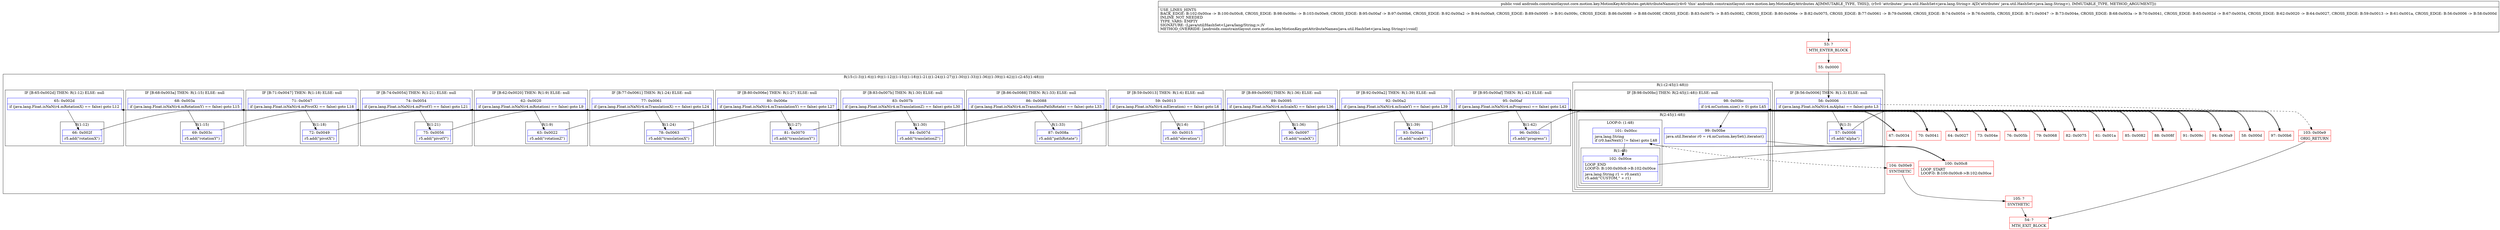 digraph "CFG forandroidx.constraintlayout.core.motion.key.MotionKeyAttributes.getAttributeNames(Ljava\/util\/HashSet;)V" {
subgraph cluster_Region_510514552 {
label = "R(15:(1:3)|(1:6)|(1:9)|(1:12)|(1:15)|(1:18)|(1:21)|(1:24)|(1:27)|(1:30)|(1:33)|(1:36)|(1:39)|(1:42)|(1:(2:45|(1:48))))";
node [shape=record,color=blue];
subgraph cluster_IfRegion_1810051087 {
label = "IF [B:56:0x0006] THEN: R(1:3) ELSE: null";
node [shape=record,color=blue];
Node_56 [shape=record,label="{56\:\ 0x0006|if (java.lang.Float.isNaN(r4.mAlpha) == false) goto L3\l}"];
subgraph cluster_Region_1551749505 {
label = "R(1:3)";
node [shape=record,color=blue];
Node_57 [shape=record,label="{57\:\ 0x0008|r5.add(\"alpha\")\l}"];
}
}
subgraph cluster_IfRegion_1335710936 {
label = "IF [B:59:0x0013] THEN: R(1:6) ELSE: null";
node [shape=record,color=blue];
Node_59 [shape=record,label="{59\:\ 0x0013|if (java.lang.Float.isNaN(r4.mElevation) == false) goto L6\l}"];
subgraph cluster_Region_1059823174 {
label = "R(1:6)";
node [shape=record,color=blue];
Node_60 [shape=record,label="{60\:\ 0x0015|r5.add(\"elevation\")\l}"];
}
}
subgraph cluster_IfRegion_1304077028 {
label = "IF [B:62:0x0020] THEN: R(1:9) ELSE: null";
node [shape=record,color=blue];
Node_62 [shape=record,label="{62\:\ 0x0020|if (java.lang.Float.isNaN(r4.mRotation) == false) goto L9\l}"];
subgraph cluster_Region_2147058443 {
label = "R(1:9)";
node [shape=record,color=blue];
Node_63 [shape=record,label="{63\:\ 0x0022|r5.add(\"rotationZ\")\l}"];
}
}
subgraph cluster_IfRegion_1525101496 {
label = "IF [B:65:0x002d] THEN: R(1:12) ELSE: null";
node [shape=record,color=blue];
Node_65 [shape=record,label="{65\:\ 0x002d|if (java.lang.Float.isNaN(r4.mRotationX) == false) goto L12\l}"];
subgraph cluster_Region_970809100 {
label = "R(1:12)";
node [shape=record,color=blue];
Node_66 [shape=record,label="{66\:\ 0x002f|r5.add(\"rotationX\")\l}"];
}
}
subgraph cluster_IfRegion_568883025 {
label = "IF [B:68:0x003a] THEN: R(1:15) ELSE: null";
node [shape=record,color=blue];
Node_68 [shape=record,label="{68\:\ 0x003a|if (java.lang.Float.isNaN(r4.mRotationY) == false) goto L15\l}"];
subgraph cluster_Region_305813948 {
label = "R(1:15)";
node [shape=record,color=blue];
Node_69 [shape=record,label="{69\:\ 0x003c|r5.add(\"rotationY\")\l}"];
}
}
subgraph cluster_IfRegion_1906557616 {
label = "IF [B:71:0x0047] THEN: R(1:18) ELSE: null";
node [shape=record,color=blue];
Node_71 [shape=record,label="{71\:\ 0x0047|if (java.lang.Float.isNaN(r4.mPivotX) == false) goto L18\l}"];
subgraph cluster_Region_576050871 {
label = "R(1:18)";
node [shape=record,color=blue];
Node_72 [shape=record,label="{72\:\ 0x0049|r5.add(\"pivotX\")\l}"];
}
}
subgraph cluster_IfRegion_1088778067 {
label = "IF [B:74:0x0054] THEN: R(1:21) ELSE: null";
node [shape=record,color=blue];
Node_74 [shape=record,label="{74\:\ 0x0054|if (java.lang.Float.isNaN(r4.mPivotY) == false) goto L21\l}"];
subgraph cluster_Region_5384522 {
label = "R(1:21)";
node [shape=record,color=blue];
Node_75 [shape=record,label="{75\:\ 0x0056|r5.add(\"pivotY\")\l}"];
}
}
subgraph cluster_IfRegion_1871437234 {
label = "IF [B:77:0x0061] THEN: R(1:24) ELSE: null";
node [shape=record,color=blue];
Node_77 [shape=record,label="{77\:\ 0x0061|if (java.lang.Float.isNaN(r4.mTranslationX) == false) goto L24\l}"];
subgraph cluster_Region_1667718810 {
label = "R(1:24)";
node [shape=record,color=blue];
Node_78 [shape=record,label="{78\:\ 0x0063|r5.add(\"translationX\")\l}"];
}
}
subgraph cluster_IfRegion_143866450 {
label = "IF [B:80:0x006e] THEN: R(1:27) ELSE: null";
node [shape=record,color=blue];
Node_80 [shape=record,label="{80\:\ 0x006e|if (java.lang.Float.isNaN(r4.mTranslationY) == false) goto L27\l}"];
subgraph cluster_Region_421157491 {
label = "R(1:27)";
node [shape=record,color=blue];
Node_81 [shape=record,label="{81\:\ 0x0070|r5.add(\"translationY\")\l}"];
}
}
subgraph cluster_IfRegion_676160175 {
label = "IF [B:83:0x007b] THEN: R(1:30) ELSE: null";
node [shape=record,color=blue];
Node_83 [shape=record,label="{83\:\ 0x007b|if (java.lang.Float.isNaN(r4.mTranslationZ) == false) goto L30\l}"];
subgraph cluster_Region_1904700082 {
label = "R(1:30)";
node [shape=record,color=blue];
Node_84 [shape=record,label="{84\:\ 0x007d|r5.add(\"translationZ\")\l}"];
}
}
subgraph cluster_IfRegion_1616355194 {
label = "IF [B:86:0x0088] THEN: R(1:33) ELSE: null";
node [shape=record,color=blue];
Node_86 [shape=record,label="{86\:\ 0x0088|if (java.lang.Float.isNaN(r4.mTransitionPathRotate) == false) goto L33\l}"];
subgraph cluster_Region_735418561 {
label = "R(1:33)";
node [shape=record,color=blue];
Node_87 [shape=record,label="{87\:\ 0x008a|r5.add(\"pathRotate\")\l}"];
}
}
subgraph cluster_IfRegion_1749999374 {
label = "IF [B:89:0x0095] THEN: R(1:36) ELSE: null";
node [shape=record,color=blue];
Node_89 [shape=record,label="{89\:\ 0x0095|if (java.lang.Float.isNaN(r4.mScaleX) == false) goto L36\l}"];
subgraph cluster_Region_576121423 {
label = "R(1:36)";
node [shape=record,color=blue];
Node_90 [shape=record,label="{90\:\ 0x0097|r5.add(\"scaleX\")\l}"];
}
}
subgraph cluster_IfRegion_2116422960 {
label = "IF [B:92:0x00a2] THEN: R(1:39) ELSE: null";
node [shape=record,color=blue];
Node_92 [shape=record,label="{92\:\ 0x00a2|if (java.lang.Float.isNaN(r4.mScaleY) == false) goto L39\l}"];
subgraph cluster_Region_2041745829 {
label = "R(1:39)";
node [shape=record,color=blue];
Node_93 [shape=record,label="{93\:\ 0x00a4|r5.add(\"scaleY\")\l}"];
}
}
subgraph cluster_IfRegion_1738180402 {
label = "IF [B:95:0x00af] THEN: R(1:42) ELSE: null";
node [shape=record,color=blue];
Node_95 [shape=record,label="{95\:\ 0x00af|if (java.lang.Float.isNaN(r4.mProgress) == false) goto L42\l}"];
subgraph cluster_Region_1913326876 {
label = "R(1:42)";
node [shape=record,color=blue];
Node_96 [shape=record,label="{96\:\ 0x00b1|r5.add(\"progress\")\l}"];
}
}
subgraph cluster_Region_1015726560 {
label = "R(1:(2:45|(1:48)))";
node [shape=record,color=blue];
subgraph cluster_IfRegion_1364742253 {
label = "IF [B:98:0x00bc] THEN: R(2:45|(1:48)) ELSE: null";
node [shape=record,color=blue];
Node_98 [shape=record,label="{98\:\ 0x00bc|if (r4.mCustom.size() \> 0) goto L45\l}"];
subgraph cluster_Region_1657335395 {
label = "R(2:45|(1:48))";
node [shape=record,color=blue];
Node_99 [shape=record,label="{99\:\ 0x00be|java.util.Iterator r0 = r4.mCustom.keySet().iterator()\l\l}"];
subgraph cluster_LoopRegion_1216441547 {
label = "LOOP:0: (1:48)";
node [shape=record,color=blue];
Node_101 [shape=record,label="{101\:\ 0x00cc|java.lang.String \lif (r0.hasNext() != false) goto L48\l}"];
subgraph cluster_Region_586031610 {
label = "R(1:48)";
node [shape=record,color=blue];
Node_102 [shape=record,label="{102\:\ 0x00ce|LOOP_END\lLOOP:0: B:100:0x00c8\-\>B:102:0x00ce\l|java.lang.String r1 = r0.next()\lr5.add(\"CUSTOM,\" + r1)\l}"];
}
}
}
}
}
}
Node_53 [shape=record,color=red,label="{53\:\ ?|MTH_ENTER_BLOCK\l}"];
Node_55 [shape=record,color=red,label="{55\:\ 0x0000}"];
Node_58 [shape=record,color=red,label="{58\:\ 0x000d}"];
Node_61 [shape=record,color=red,label="{61\:\ 0x001a}"];
Node_64 [shape=record,color=red,label="{64\:\ 0x0027}"];
Node_67 [shape=record,color=red,label="{67\:\ 0x0034}"];
Node_70 [shape=record,color=red,label="{70\:\ 0x0041}"];
Node_73 [shape=record,color=red,label="{73\:\ 0x004e}"];
Node_76 [shape=record,color=red,label="{76\:\ 0x005b}"];
Node_79 [shape=record,color=red,label="{79\:\ 0x0068}"];
Node_82 [shape=record,color=red,label="{82\:\ 0x0075}"];
Node_85 [shape=record,color=red,label="{85\:\ 0x0082}"];
Node_88 [shape=record,color=red,label="{88\:\ 0x008f}"];
Node_91 [shape=record,color=red,label="{91\:\ 0x009c}"];
Node_94 [shape=record,color=red,label="{94\:\ 0x00a9}"];
Node_97 [shape=record,color=red,label="{97\:\ 0x00b6}"];
Node_100 [shape=record,color=red,label="{100\:\ 0x00c8|LOOP_START\lLOOP:0: B:100:0x00c8\-\>B:102:0x00ce\l}"];
Node_104 [shape=record,color=red,label="{104\:\ 0x00e9|SYNTHETIC\l}"];
Node_105 [shape=record,color=red,label="{105\:\ ?|SYNTHETIC\l}"];
Node_54 [shape=record,color=red,label="{54\:\ ?|MTH_EXIT_BLOCK\l}"];
Node_103 [shape=record,color=red,label="{103\:\ 0x00e9|ORIG_RETURN\l}"];
MethodNode[shape=record,label="{public void androidx.constraintlayout.core.motion.key.MotionKeyAttributes.getAttributeNames((r4v0 'this' androidx.constraintlayout.core.motion.key.MotionKeyAttributes A[IMMUTABLE_TYPE, THIS]), (r5v0 'attributes' java.util.HashSet\<java.lang.String\> A[D('attributes' java.util.HashSet\<java.lang.String\>), IMMUTABLE_TYPE, METHOD_ARGUMENT]))  | USE_LINES_HINTS\lBACK_EDGE: B:102:0x00ce \-\> B:100:0x00c8, CROSS_EDGE: B:98:0x00bc \-\> B:103:0x00e9, CROSS_EDGE: B:95:0x00af \-\> B:97:0x00b6, CROSS_EDGE: B:92:0x00a2 \-\> B:94:0x00a9, CROSS_EDGE: B:89:0x0095 \-\> B:91:0x009c, CROSS_EDGE: B:86:0x0088 \-\> B:88:0x008f, CROSS_EDGE: B:83:0x007b \-\> B:85:0x0082, CROSS_EDGE: B:80:0x006e \-\> B:82:0x0075, CROSS_EDGE: B:77:0x0061 \-\> B:79:0x0068, CROSS_EDGE: B:74:0x0054 \-\> B:76:0x005b, CROSS_EDGE: B:71:0x0047 \-\> B:73:0x004e, CROSS_EDGE: B:68:0x003a \-\> B:70:0x0041, CROSS_EDGE: B:65:0x002d \-\> B:67:0x0034, CROSS_EDGE: B:62:0x0020 \-\> B:64:0x0027, CROSS_EDGE: B:59:0x0013 \-\> B:61:0x001a, CROSS_EDGE: B:56:0x0006 \-\> B:58:0x000d\lINLINE_NOT_NEEDED\lTYPE_VARS: EMPTY\lSIGNATURE: (Ljava\/util\/HashSet\<Ljava\/lang\/String;\>;)V\lMETHOD_OVERRIDE: [androidx.constraintlayout.core.motion.key.MotionKey.getAttributeNames(java.util.HashSet\<java.lang.String\>):void]\l}"];
MethodNode -> Node_53;Node_56 -> Node_57;
Node_56 -> Node_58[style=dashed];
Node_57 -> Node_58;
Node_59 -> Node_60;
Node_59 -> Node_61[style=dashed];
Node_60 -> Node_61;
Node_62 -> Node_63;
Node_62 -> Node_64[style=dashed];
Node_63 -> Node_64;
Node_65 -> Node_66;
Node_65 -> Node_67[style=dashed];
Node_66 -> Node_67;
Node_68 -> Node_69;
Node_68 -> Node_70[style=dashed];
Node_69 -> Node_70;
Node_71 -> Node_72;
Node_71 -> Node_73[style=dashed];
Node_72 -> Node_73;
Node_74 -> Node_75;
Node_74 -> Node_76[style=dashed];
Node_75 -> Node_76;
Node_77 -> Node_78;
Node_77 -> Node_79[style=dashed];
Node_78 -> Node_79;
Node_80 -> Node_81;
Node_80 -> Node_82[style=dashed];
Node_81 -> Node_82;
Node_83 -> Node_84;
Node_83 -> Node_85[style=dashed];
Node_84 -> Node_85;
Node_86 -> Node_87;
Node_86 -> Node_88[style=dashed];
Node_87 -> Node_88;
Node_89 -> Node_90;
Node_89 -> Node_91[style=dashed];
Node_90 -> Node_91;
Node_92 -> Node_93;
Node_92 -> Node_94[style=dashed];
Node_93 -> Node_94;
Node_95 -> Node_96;
Node_95 -> Node_97[style=dashed];
Node_96 -> Node_97;
Node_98 -> Node_99;
Node_98 -> Node_103[style=dashed];
Node_99 -> Node_100;
Node_101 -> Node_102;
Node_101 -> Node_104[style=dashed];
Node_102 -> Node_100;
Node_53 -> Node_55;
Node_55 -> Node_56;
Node_58 -> Node_59;
Node_61 -> Node_62;
Node_64 -> Node_65;
Node_67 -> Node_68;
Node_70 -> Node_71;
Node_73 -> Node_74;
Node_76 -> Node_77;
Node_79 -> Node_80;
Node_82 -> Node_83;
Node_85 -> Node_86;
Node_88 -> Node_89;
Node_91 -> Node_92;
Node_94 -> Node_95;
Node_97 -> Node_98;
Node_100 -> Node_101;
Node_104 -> Node_105;
Node_105 -> Node_54;
Node_103 -> Node_54;
}

